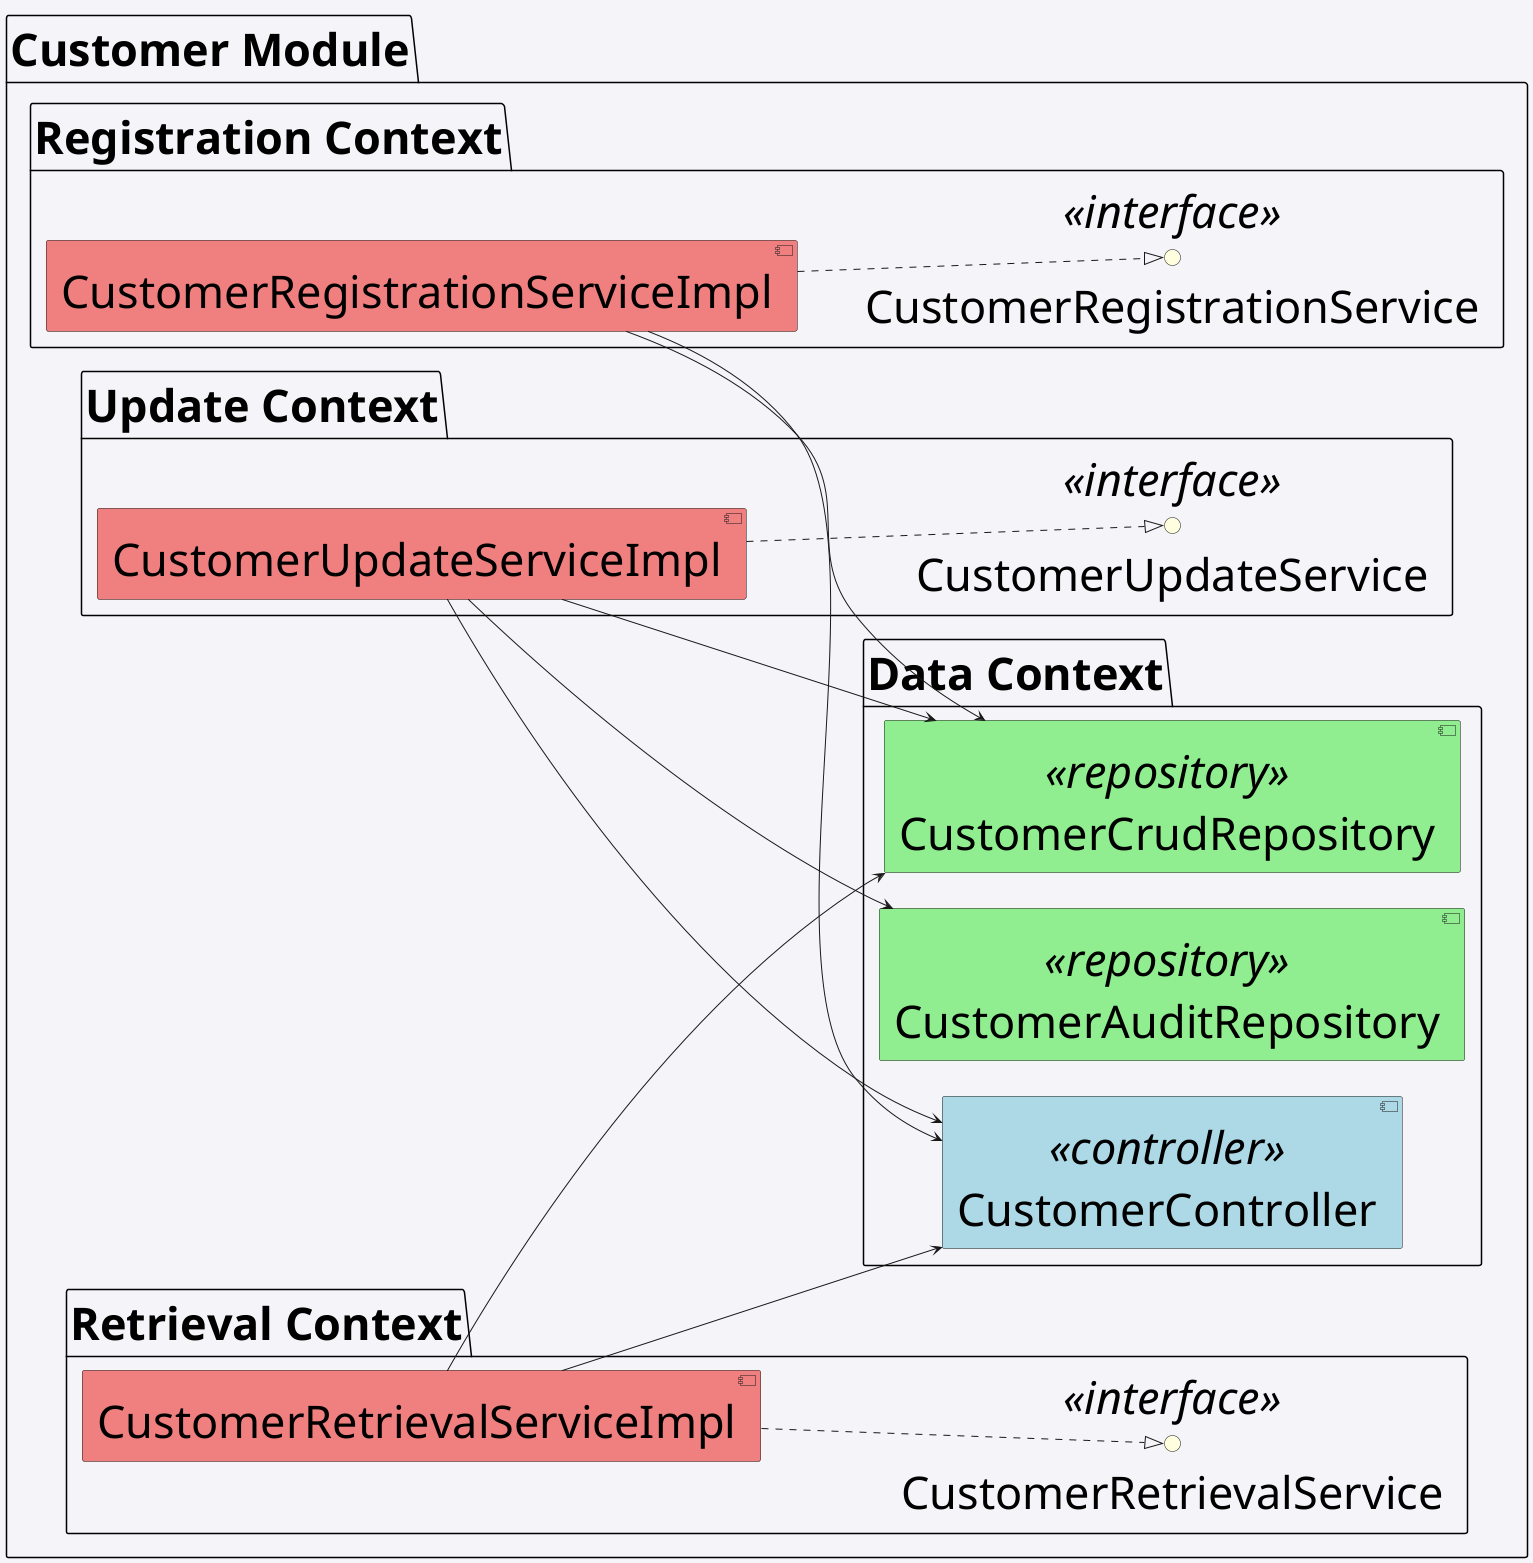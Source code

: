 @startuml

skinparam backgroundColor #f4f4f9
skinparam componentStyle uml2
skinparam defaultFontSize 45
left to right direction

package "Customer Module" {

    package "Data Context" {
        component "CustomerController" <<controller>> #lightblue
        component "CustomerCrudRepository" <<repository>> #lightgreen
        component "CustomerAuditRepository" <<repository>> #lightgreen
    }

    package "Registration Context" {
        interface CustomerRegistrationService <<interface>> #lightyellow
        component CustomerRegistrationServiceImpl #lightcoral

        CustomerRegistrationServiceImpl ..|> CustomerRegistrationService
        CustomerRegistrationServiceImpl --> CustomerCrudRepository
        CustomerRegistrationServiceImpl --> CustomerController
    }

    package "Update Context" {
        interface CustomerUpdateService <<interface>> #lightyellow
        component CustomerUpdateServiceImpl #lightcoral

        CustomerUpdateServiceImpl ..|> CustomerUpdateService
        CustomerUpdateServiceImpl --> CustomerCrudRepository
        CustomerUpdateServiceImpl --> CustomerAuditRepository
        CustomerUpdateServiceImpl --> CustomerController
    }

    package "Retrieval Context" {
        interface CustomerRetrievalService <<interface>> #lightyellow
        component CustomerRetrievalServiceImpl #lightcoral

        CustomerRetrievalServiceImpl ..|> CustomerRetrievalService
        CustomerRetrievalServiceImpl --> CustomerCrudRepository
        CustomerRetrievalServiceImpl --> CustomerController
    }

}

@enduml